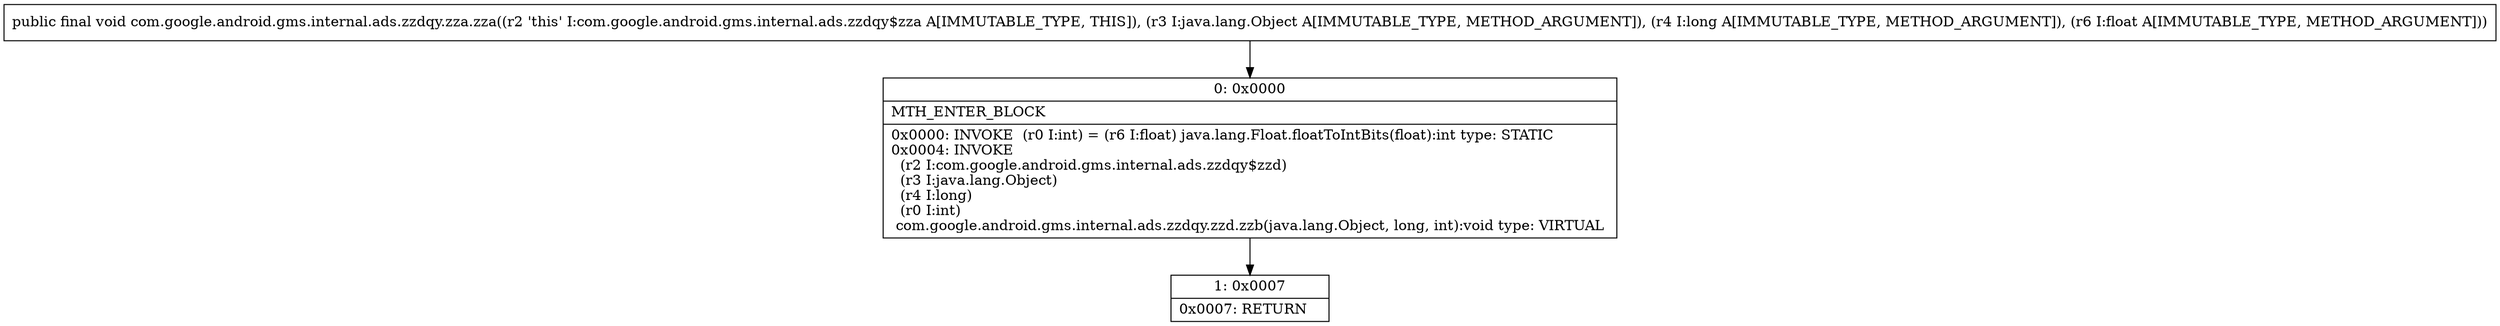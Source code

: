 digraph "CFG forcom.google.android.gms.internal.ads.zzdqy.zza.zza(Ljava\/lang\/Object;JF)V" {
Node_0 [shape=record,label="{0\:\ 0x0000|MTH_ENTER_BLOCK\l|0x0000: INVOKE  (r0 I:int) = (r6 I:float) java.lang.Float.floatToIntBits(float):int type: STATIC \l0x0004: INVOKE  \l  (r2 I:com.google.android.gms.internal.ads.zzdqy$zzd)\l  (r3 I:java.lang.Object)\l  (r4 I:long)\l  (r0 I:int)\l com.google.android.gms.internal.ads.zzdqy.zzd.zzb(java.lang.Object, long, int):void type: VIRTUAL \l}"];
Node_1 [shape=record,label="{1\:\ 0x0007|0x0007: RETURN   \l}"];
MethodNode[shape=record,label="{public final void com.google.android.gms.internal.ads.zzdqy.zza.zza((r2 'this' I:com.google.android.gms.internal.ads.zzdqy$zza A[IMMUTABLE_TYPE, THIS]), (r3 I:java.lang.Object A[IMMUTABLE_TYPE, METHOD_ARGUMENT]), (r4 I:long A[IMMUTABLE_TYPE, METHOD_ARGUMENT]), (r6 I:float A[IMMUTABLE_TYPE, METHOD_ARGUMENT])) }"];
MethodNode -> Node_0;
Node_0 -> Node_1;
}


